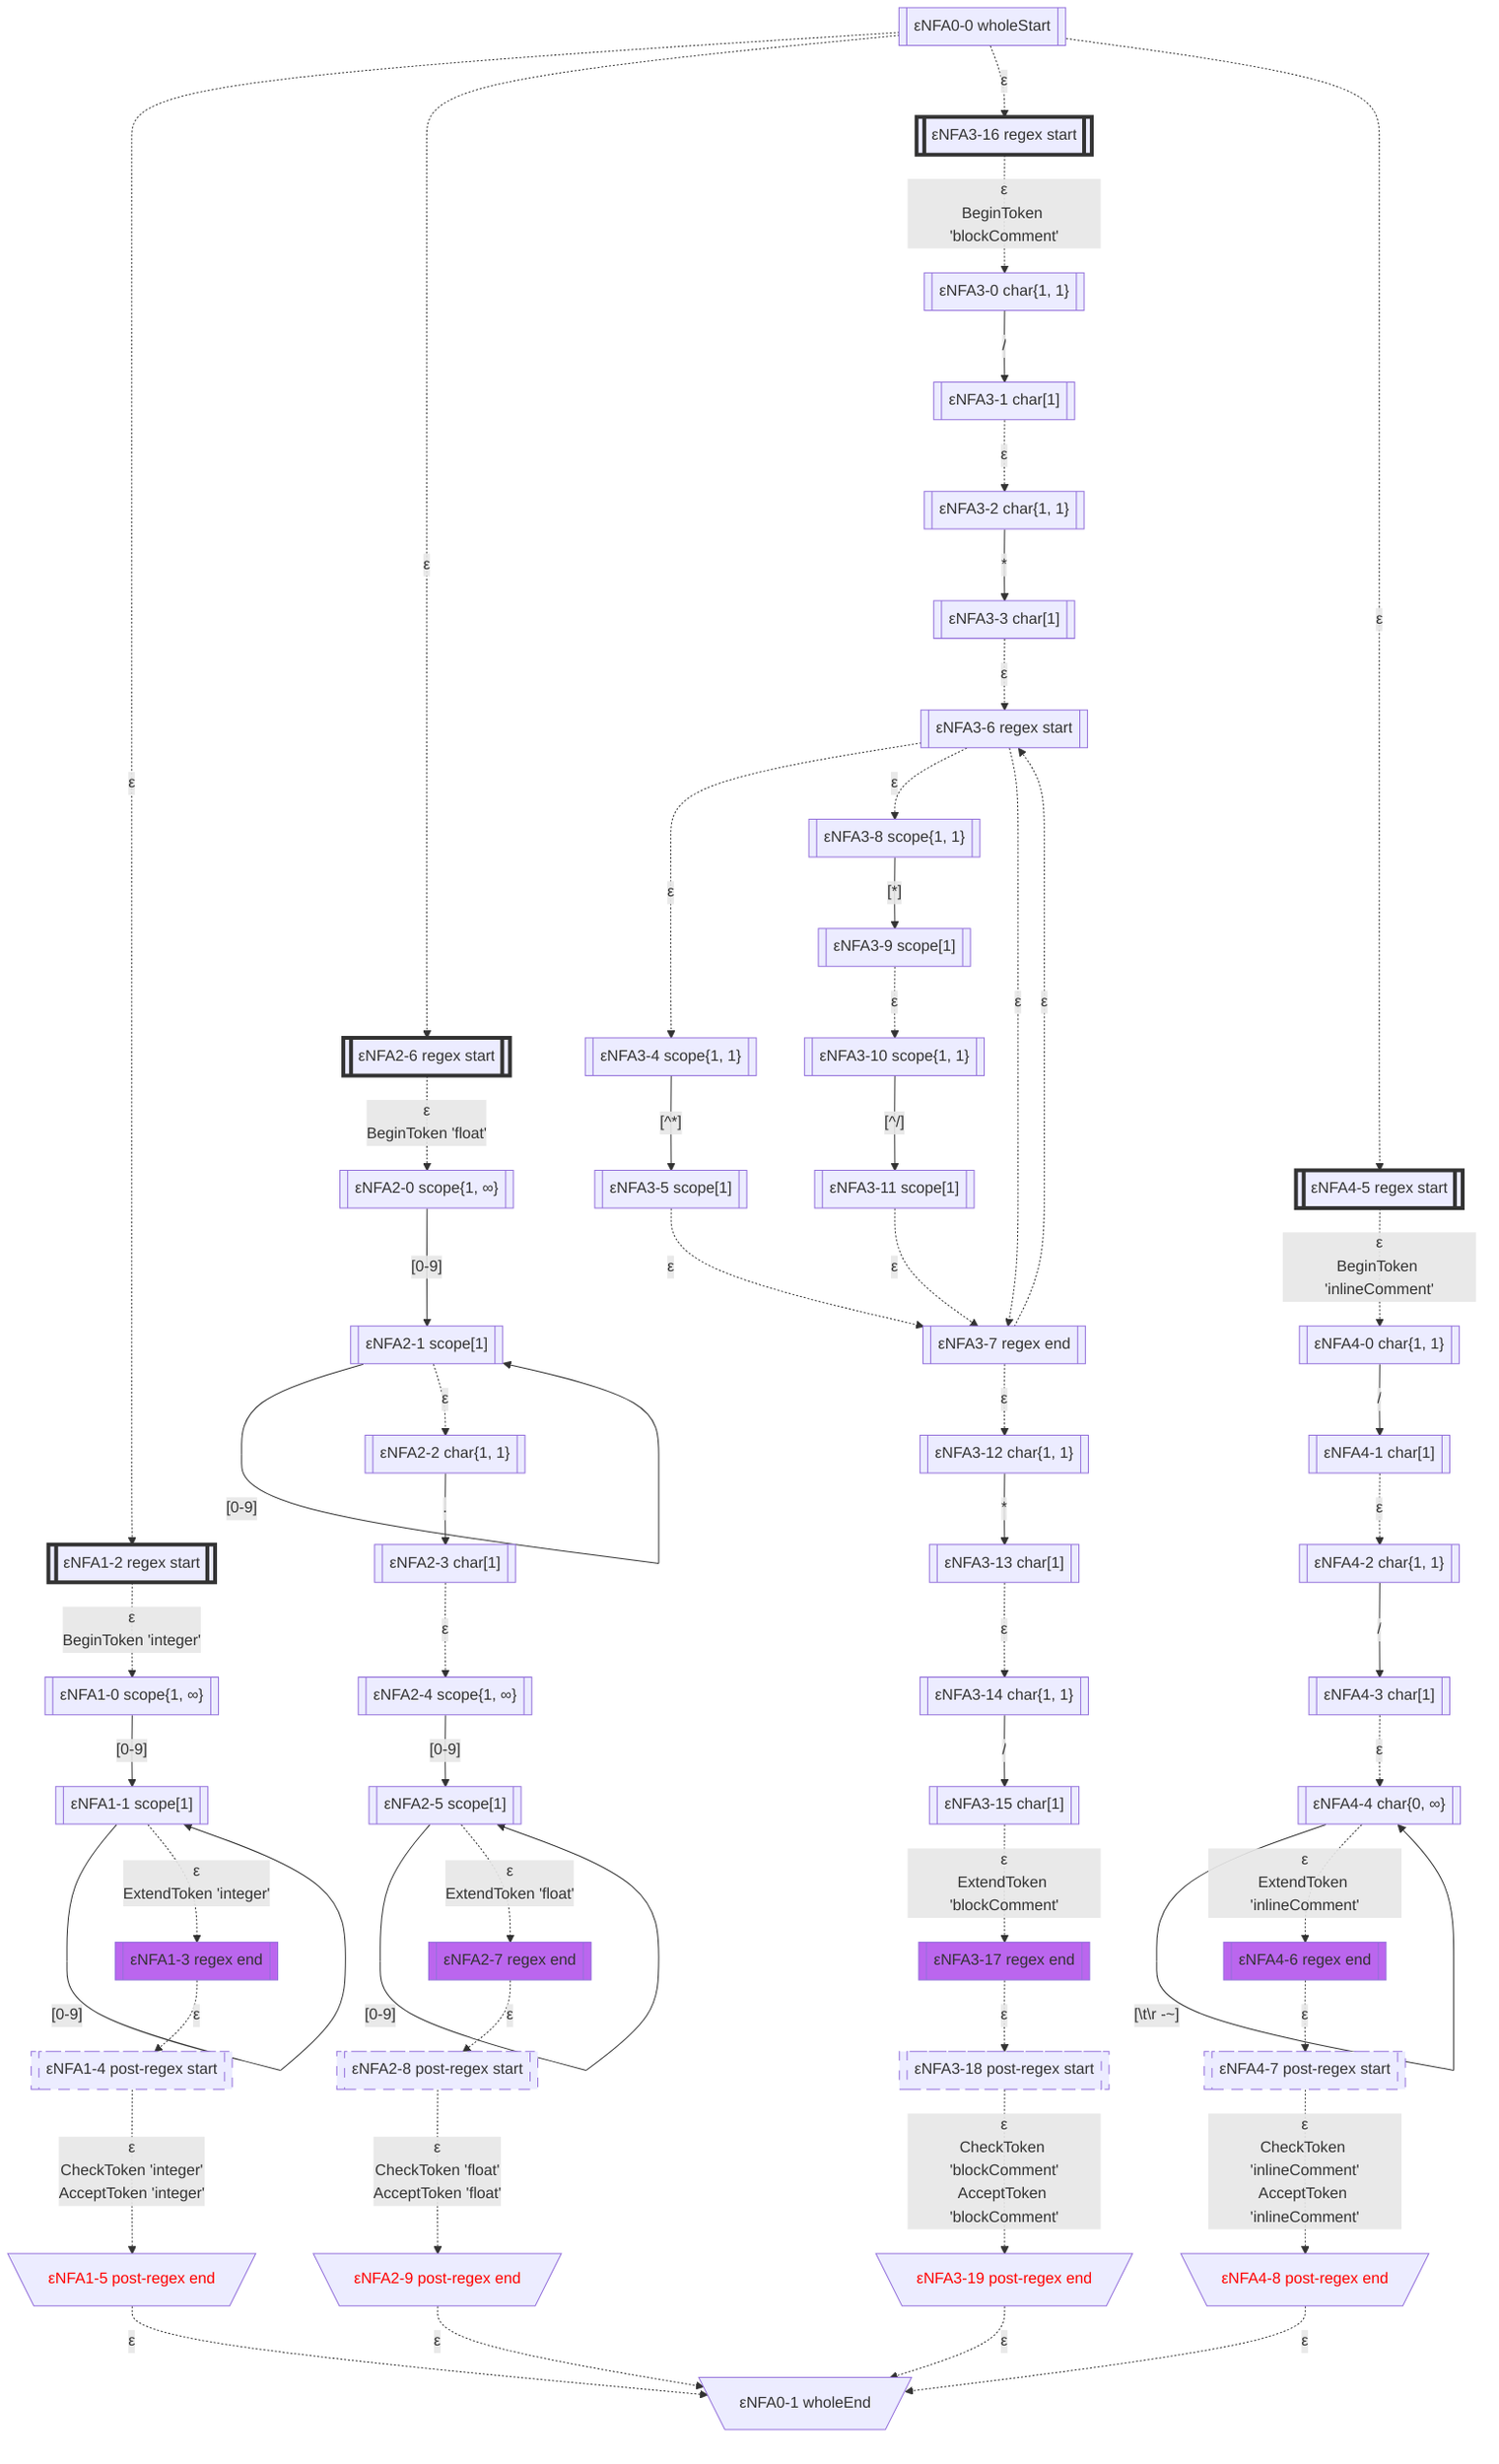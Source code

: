 flowchart
classDef c0001 color:#FF0000;
classDef c0010 stroke-dasharray: 10 10;
classDef c0011 stroke-dasharray: 10 10,color:#FF0000;
classDef c0100 fill:#BB66EE;
classDef c0101 fill:#BB66EE,color:#FF0000;
classDef c0110 fill:#BB66EE,stroke-dasharray: 10 10;
classDef c0111 fill:#BB66EE,stroke-dasharray: 10 10,color:#FF0000;
classDef c1000 stroke:#333,stroke-width:4px;
classDef c1001 stroke:#333,stroke-width:4px,color:#FF0000;
classDef c1010 stroke:#333,stroke-width:4px,stroke-dasharray: 10 10;
classDef c1011 stroke:#333,stroke-width:4px,stroke-dasharray: 10 10,color:#FF0000;
classDef c1100 stroke:#333,stroke-width:4px,fill:#BB66EE;
classDef c1101 stroke:#333,stroke-width:4px,fill:#BB66EE,color:#FF0000;
classDef c1110 stroke:#333,stroke-width:4px,fill:#BB66EE,stroke-dasharray: 10 10;
classDef c1111 stroke:#333,stroke-width:4px,fill:#BB66EE,stroke-dasharray: 10 10,color:#FF0000;
eNFA0_0_53720453[["εNFA0-0 wholeStart"]]
eNFA1_2_40261524[["εNFA1-2 regex start"]]
class eNFA1_2_40261524 c1000;
eNFA2_6_13722030[["εNFA2-6 regex start"]]
class eNFA2_6_13722030 c1000;
eNFA3_16_24183370[["εNFA3-16 regex start"]]
class eNFA3_16_24183370 c1000;
eNFA4_5_324668[["εNFA4-5 regex start"]]
class eNFA4_5_324668 c1000;
eNFA1_0_21209668[["εNFA1-0 scope{1, ∞}"]]
eNFA2_0_15374270[["εNFA2-0 scope{1, ∞}"]]
eNFA3_0_12695920[["εNFA3-0 char{1, 1}"]]
eNFA4_0_26298136[["εNFA4-0 char{1, 1}"]]
eNFA1_1_17269710[["εNFA1-1 scope[1]"]]
eNFA2_1_24077873[["εNFA2-1 scope[1]"]]
eNFA3_1_18826965[["εNFA3-1 char[1]"]]
eNFA4_1_35224963[["εNFA4-1 char[1]"]]
eNFA1_3_56669285[["εNFA1-3 regex end"]]
class eNFA1_3_56669285 c0100;
eNFA2_2_4150710[["εNFA2-2 char{1, 1}"]]
eNFA3_2_18974100[["εNFA3-2 char{1, 1}"]]
eNFA4_2_36549175[["εNFA4-2 char{1, 1}"]]
eNFA1_4_26809401[["εNFA1-4 post-regex start"]]
class eNFA1_4_26809401 c0010;
eNFA2_3_60507121[["εNFA2-3 char[1]"]]
eNFA3_3_7378398[["εNFA3-3 char[1]"]]
eNFA4_3_8289053[["εNFA4-3 char[1]"]]
eNFA1_5_39958021[\"εNFA1-5 post-regex end"/]
class eNFA1_5_39958021 c0001;
eNFA2_4_663215[["εNFA2-4 scope{1, ∞}"]]
eNFA3_6_37253141[["εNFA3-6 regex start"]]
eNFA4_4_15834086[["εNFA4-4 char{0, ∞}"]]
eNFA0_1_37742617[\"εNFA0-1 wholeEnd"/]
eNFA2_5_37356392[["εNFA2-5 scope[1]"]]
eNFA3_4_64714441[["εNFA3-4 scope{1, 1}"]]
eNFA3_8_66842817[["εNFA3-8 scope{1, 1}"]]
eNFA3_7_45559064[["εNFA3-7 regex end"]]
eNFA4_6_7492614[["εNFA4-6 regex end"]]
class eNFA4_6_7492614 c0100;
eNFA2_7_5968939[["εNFA2-7 regex end"]]
class eNFA2_7_5968939 c0100;
eNFA3_5_60779388[["εNFA3-5 scope[1]"]]
eNFA3_9_61695723[["εNFA3-9 scope[1]"]]
eNFA3_12_66405588[["εNFA3-12 char{1, 1}"]]
eNFA4_7_35356632[["εNFA4-7 post-regex start"]]
class eNFA4_7_35356632 c0010;
eNFA2_8_4139237[["εNFA2-8 post-regex start"]]
class eNFA2_8_4139237 c0010;
eNFA3_10_52084342[["εNFA3-10 scope{1, 1}"]]
eNFA3_13_66105898[["εNFA3-13 char[1]"]]
eNFA4_8_2922015[\"εNFA4-8 post-regex end"/]
class eNFA4_8_2922015 c0001;
eNFA2_9_56389407[\"εNFA2-9 post-regex end"/]
class eNFA2_9_56389407 c0001;
eNFA3_11_10143581[["εNFA3-11 scope[1]"]]
eNFA3_14_58082174[["εNFA3-14 char{1, 1}"]]
eNFA3_15_47154420[["εNFA3-15 char[1]"]]
eNFA3_17_21736599[["εNFA3-17 regex end"]]
class eNFA3_17_21736599 c0100;
eNFA3_18_61411666[["εNFA3-18 post-regex start"]]
class eNFA3_18_61411666 c0010;
eNFA3_19_16323738[\"εNFA3-19 post-regex end"/]
class eNFA3_19_16323738 c0001;
eNFA0_0_53720453 -.->|"ε"|eNFA1_2_40261524
eNFA0_0_53720453 -.->|"ε"|eNFA2_6_13722030
eNFA0_0_53720453 -.->|"ε"|eNFA3_16_24183370
eNFA0_0_53720453 -.->|"ε"|eNFA4_5_324668
eNFA1_2_40261524 -.->|"ε
BeginToken 'integer'"|eNFA1_0_21209668
eNFA2_6_13722030 -.->|"ε
BeginToken 'float'"|eNFA2_0_15374270
eNFA3_16_24183370 -.->|"ε
BeginToken 'blockComment'"|eNFA3_0_12695920
eNFA4_5_324668 -.->|"ε
BeginToken 'inlineComment'"|eNFA4_0_26298136
eNFA1_0_21209668 -->|"[0-9]"|eNFA1_1_17269710
eNFA2_0_15374270 -->|"[0-9]"|eNFA2_1_24077873
eNFA3_0_12695920 -->|"/"|eNFA3_1_18826965
eNFA4_0_26298136 -->|"/"|eNFA4_1_35224963
eNFA1_1_17269710 -->|"[0-9]"|eNFA1_1_17269710
eNFA1_1_17269710 -.->|"ε
ExtendToken 'integer'"|eNFA1_3_56669285
eNFA2_1_24077873 -->|"[0-9]"|eNFA2_1_24077873
eNFA2_1_24077873 -.->|"ε"|eNFA2_2_4150710
eNFA3_1_18826965 -.->|"ε"|eNFA3_2_18974100
eNFA4_1_35224963 -.->|"ε"|eNFA4_2_36549175
eNFA1_3_56669285 -.->|"ε"|eNFA1_4_26809401
eNFA2_2_4150710 -->|"."|eNFA2_3_60507121
eNFA3_2_18974100 -->|"*"|eNFA3_3_7378398
eNFA4_2_36549175 -->|"/"|eNFA4_3_8289053
eNFA1_4_26809401 -.->|"ε
CheckToken 'integer'
AcceptToken 'integer'"|eNFA1_5_39958021
eNFA2_3_60507121 -.->|"ε"|eNFA2_4_663215
eNFA3_3_7378398 -.->|"ε"|eNFA3_6_37253141
eNFA4_3_8289053 -.->|"ε"|eNFA4_4_15834086
eNFA1_5_39958021 -.->|"ε"|eNFA0_1_37742617
eNFA2_4_663215 -->|"[0-9]"|eNFA2_5_37356392
eNFA3_6_37253141 -.->|"ε"|eNFA3_4_64714441
eNFA3_6_37253141 -.->|"ε"|eNFA3_8_66842817
eNFA3_6_37253141 -.->|"ε"|eNFA3_7_45559064
eNFA4_4_15834086 -->|"[#92;t#92;r#32;-~]"|eNFA4_4_15834086
eNFA4_4_15834086 -.->|"ε
ExtendToken 'inlineComment'"|eNFA4_6_7492614
eNFA2_5_37356392 -->|"[0-9]"|eNFA2_5_37356392
eNFA2_5_37356392 -.->|"ε
ExtendToken 'float'"|eNFA2_7_5968939
eNFA3_4_64714441 -->|"[^*]"|eNFA3_5_60779388
eNFA3_8_66842817 -->|"[*]"|eNFA3_9_61695723
eNFA3_7_45559064 -.->|"ε"|eNFA3_6_37253141
eNFA3_7_45559064 -.->|"ε"|eNFA3_12_66405588
eNFA4_6_7492614 -.->|"ε"|eNFA4_7_35356632
eNFA2_7_5968939 -.->|"ε"|eNFA2_8_4139237
eNFA3_5_60779388 -.->|"ε"|eNFA3_7_45559064
eNFA3_9_61695723 -.->|"ε"|eNFA3_10_52084342
eNFA3_12_66405588 -->|"*"|eNFA3_13_66105898
eNFA4_7_35356632 -.->|"ε
CheckToken 'inlineComment'
AcceptToken 'inlineComment'"|eNFA4_8_2922015
eNFA2_8_4139237 -.->|"ε
CheckToken 'float'
AcceptToken 'float'"|eNFA2_9_56389407
eNFA3_10_52084342 -->|"[^/]"|eNFA3_11_10143581
eNFA3_13_66105898 -.->|"ε"|eNFA3_14_58082174
eNFA4_8_2922015 -.->|"ε"|eNFA0_1_37742617
eNFA2_9_56389407 -.->|"ε"|eNFA0_1_37742617
eNFA3_11_10143581 -.->|"ε"|eNFA3_7_45559064
eNFA3_14_58082174 -->|"/"|eNFA3_15_47154420
eNFA3_15_47154420 -.->|"ε
ExtendToken 'blockComment'"|eNFA3_17_21736599
eNFA3_17_21736599 -.->|"ε"|eNFA3_18_61411666
eNFA3_18_61411666 -.->|"ε
CheckToken 'blockComment'
AcceptToken 'blockComment'"|eNFA3_19_16323738
eNFA3_19_16323738 -.->|"ε"|eNFA0_1_37742617